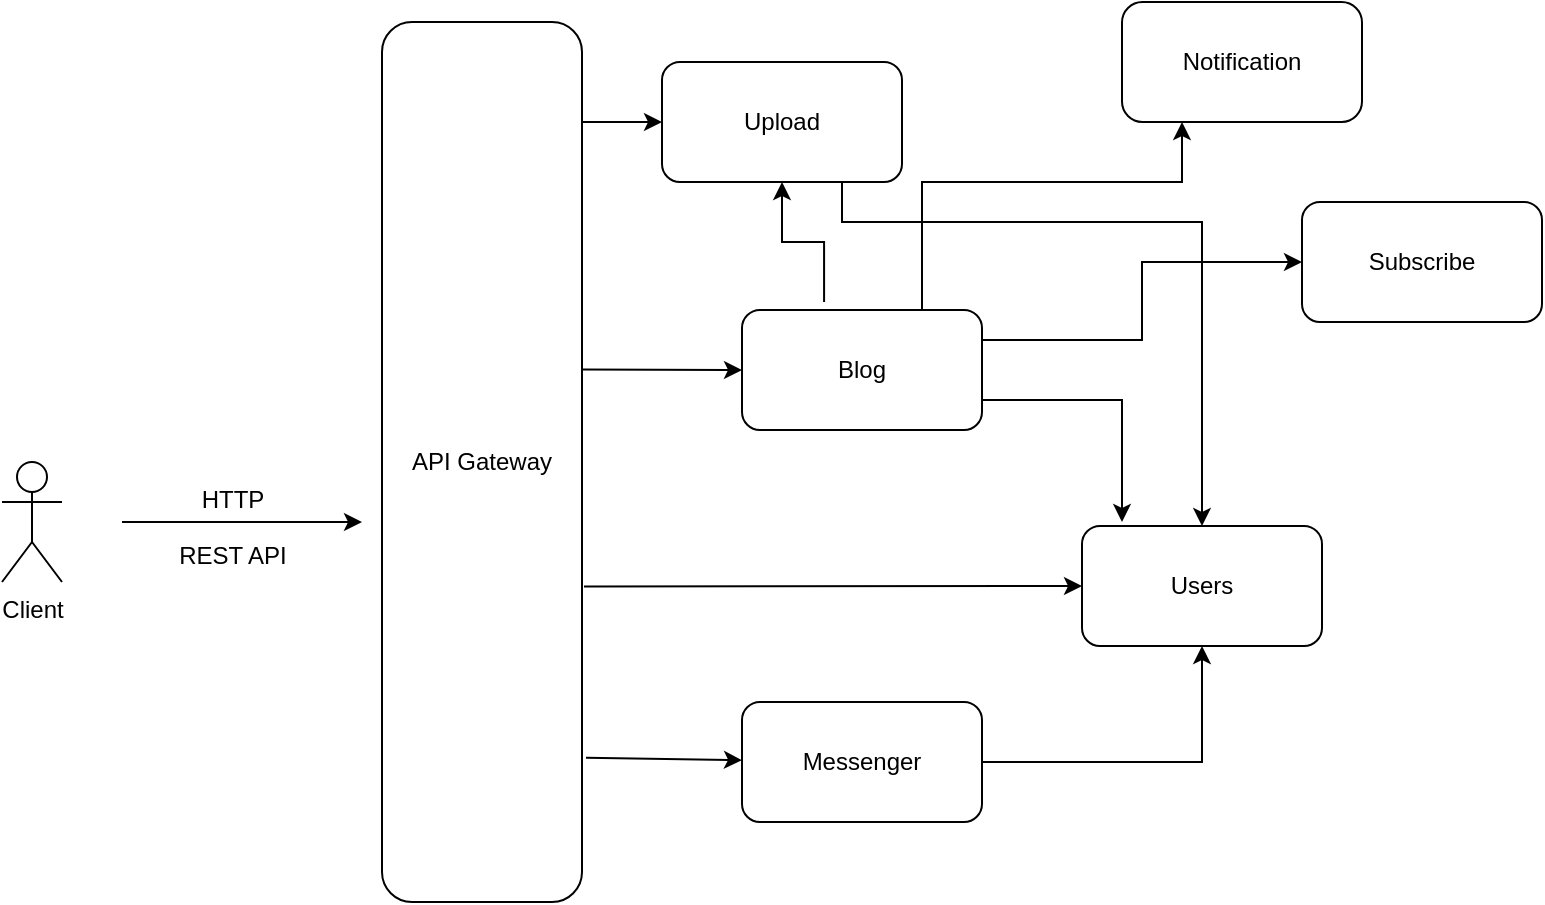 <mxfile version="20.5.3"><diagram id="iw6sP-5Eyu0kAITsj27K" name="Page-1"><mxGraphModel dx="1186" dy="758" grid="1" gridSize="10" guides="1" tooltips="1" connect="1" arrows="1" fold="1" page="1" pageScale="1" pageWidth="827" pageHeight="1169" math="0" shadow="0"><root><mxCell id="0"/><mxCell id="1" parent="0"/><mxCell id="dy9tX2ICEmzHg2rpBbQb-1" value="Users" style="rounded=1;whiteSpace=wrap;html=1;" vertex="1" parent="1"><mxGeometry x="560" y="432" width="120" height="60" as="geometry"/></mxCell><mxCell id="dy9tX2ICEmzHg2rpBbQb-2" value="Notification" style="rounded=1;whiteSpace=wrap;html=1;arcSize=17;" vertex="1" parent="1"><mxGeometry x="580" y="170" width="120" height="60" as="geometry"/></mxCell><mxCell id="dy9tX2ICEmzHg2rpBbQb-3" value="Blog" style="rounded=1;whiteSpace=wrap;html=1;" vertex="1" parent="1"><mxGeometry x="390" y="324" width="120" height="60" as="geometry"/></mxCell><mxCell id="dy9tX2ICEmzHg2rpBbQb-4" value="Messenger" style="rounded=1;whiteSpace=wrap;html=1;" vertex="1" parent="1"><mxGeometry x="390" y="520" width="120" height="60" as="geometry"/></mxCell><mxCell id="dy9tX2ICEmzHg2rpBbQb-5" value="Subscribe" style="rounded=1;whiteSpace=wrap;html=1;" vertex="1" parent="1"><mxGeometry x="670" y="270" width="120" height="60" as="geometry"/></mxCell><mxCell id="dy9tX2ICEmzHg2rpBbQb-6" value="Upload" style="rounded=1;whiteSpace=wrap;html=1;" vertex="1" parent="1"><mxGeometry x="350" y="200" width="120" height="60" as="geometry"/></mxCell><mxCell id="dy9tX2ICEmzHg2rpBbQb-10" value="API Gateway" style="rounded=1;whiteSpace=wrap;html=1;" vertex="1" parent="1"><mxGeometry x="210" y="180" width="100" height="440" as="geometry"/></mxCell><mxCell id="dy9tX2ICEmzHg2rpBbQb-11" value="" style="endArrow=classic;html=1;rounded=0;exitX=1.01;exitY=0.485;exitDx=0;exitDy=0;exitPerimeter=0;entryX=0;entryY=0.5;entryDx=0;entryDy=0;" edge="1" parent="1" target="dy9tX2ICEmzHg2rpBbQb-1"><mxGeometry width="50" height="50" relative="1" as="geometry"><mxPoint x="311" y="462.2" as="sourcePoint"/><mxPoint x="510" y="530" as="targetPoint"/></mxGeometry></mxCell><mxCell id="dy9tX2ICEmzHg2rpBbQb-12" value="" style="endArrow=classic;html=1;rounded=0;exitX=1.02;exitY=0.836;exitDx=0;exitDy=0;exitPerimeter=0;" edge="1" parent="1" source="dy9tX2ICEmzHg2rpBbQb-10" target="dy9tX2ICEmzHg2rpBbQb-4"><mxGeometry width="50" height="50" relative="1" as="geometry"><mxPoint x="460" y="550" as="sourcePoint"/><mxPoint x="510" y="500" as="targetPoint"/></mxGeometry></mxCell><mxCell id="dy9tX2ICEmzHg2rpBbQb-15" value="" style="edgeStyle=elbowEdgeStyle;elbow=vertical;endArrow=classic;html=1;rounded=0;entryX=0.25;entryY=1;entryDx=0;entryDy=0;exitX=0.75;exitY=0;exitDx=0;exitDy=0;" edge="1" parent="1" source="dy9tX2ICEmzHg2rpBbQb-3" target="dy9tX2ICEmzHg2rpBbQb-2"><mxGeometry width="50" height="50" relative="1" as="geometry"><mxPoint x="430" y="310" as="sourcePoint"/><mxPoint x="530" y="230" as="targetPoint"/><Array as="points"><mxPoint x="490" y="260"/></Array></mxGeometry></mxCell><mxCell id="dy9tX2ICEmzHg2rpBbQb-16" value="" style="edgeStyle=elbowEdgeStyle;elbow=horizontal;endArrow=classic;html=1;rounded=0;exitX=1;exitY=0.5;exitDx=0;exitDy=0;entryX=0.5;entryY=1;entryDx=0;entryDy=0;" edge="1" parent="1" source="dy9tX2ICEmzHg2rpBbQb-4" target="dy9tX2ICEmzHg2rpBbQb-1"><mxGeometry width="50" height="50" relative="1" as="geometry"><mxPoint x="600" y="600" as="sourcePoint"/><mxPoint x="650" y="550" as="targetPoint"/><Array as="points"><mxPoint x="620" y="510"/></Array></mxGeometry></mxCell><mxCell id="dy9tX2ICEmzHg2rpBbQb-17" value="" style="edgeStyle=elbowEdgeStyle;elbow=horizontal;endArrow=classic;html=1;rounded=0;exitX=1;exitY=0.25;exitDx=0;exitDy=0;entryX=0;entryY=0.5;entryDx=0;entryDy=0;" edge="1" parent="1" source="dy9tX2ICEmzHg2rpBbQb-3" target="dy9tX2ICEmzHg2rpBbQb-5"><mxGeometry width="50" height="50" relative="1" as="geometry"><mxPoint x="570" y="350" as="sourcePoint"/><mxPoint x="620" y="300" as="targetPoint"/></mxGeometry></mxCell><mxCell id="dy9tX2ICEmzHg2rpBbQb-20" value="" style="edgeStyle=elbowEdgeStyle;elbow=horizontal;endArrow=classic;html=1;rounded=0;exitX=1;exitY=0.75;exitDx=0;exitDy=0;" edge="1" parent="1" source="dy9tX2ICEmzHg2rpBbQb-3"><mxGeometry width="50" height="50" relative="1" as="geometry"><mxPoint x="460" y="550" as="sourcePoint"/><mxPoint x="580" y="430" as="targetPoint"/><Array as="points"><mxPoint x="580" y="400"/></Array></mxGeometry></mxCell><mxCell id="dy9tX2ICEmzHg2rpBbQb-22" value="" style="edgeStyle=elbowEdgeStyle;elbow=vertical;endArrow=classic;html=1;rounded=0;entryX=0.5;entryY=1;entryDx=0;entryDy=0;exitX=0.342;exitY=-0.067;exitDx=0;exitDy=0;exitPerimeter=0;" edge="1" parent="1" source="dy9tX2ICEmzHg2rpBbQb-3" target="dy9tX2ICEmzHg2rpBbQb-6"><mxGeometry width="50" height="50" relative="1" as="geometry"><mxPoint x="430" y="310" as="sourcePoint"/><mxPoint x="410" y="250" as="targetPoint"/></mxGeometry></mxCell><mxCell id="dy9tX2ICEmzHg2rpBbQb-23" value="" style="endArrow=classic;html=1;rounded=0;exitX=1;exitY=0.395;exitDx=0;exitDy=0;exitPerimeter=0;entryX=0;entryY=0.5;entryDx=0;entryDy=0;" edge="1" parent="1" source="dy9tX2ICEmzHg2rpBbQb-10" target="dy9tX2ICEmzHg2rpBbQb-3"><mxGeometry width="50" height="50" relative="1" as="geometry"><mxPoint x="330" y="410" as="sourcePoint"/><mxPoint x="380" y="360" as="targetPoint"/></mxGeometry></mxCell><mxCell id="dy9tX2ICEmzHg2rpBbQb-24" value="" style="endArrow=classic;html=1;rounded=0;" edge="1" parent="1"><mxGeometry width="50" height="50" relative="1" as="geometry"><mxPoint x="80" y="430" as="sourcePoint"/><mxPoint x="200" y="430" as="targetPoint"/></mxGeometry></mxCell><mxCell id="dy9tX2ICEmzHg2rpBbQb-26" value="Client" style="shape=umlActor;verticalLabelPosition=bottom;verticalAlign=top;html=1;outlineConnect=0;" vertex="1" parent="1"><mxGeometry x="20" y="400" width="30" height="60" as="geometry"/></mxCell><mxCell id="dy9tX2ICEmzHg2rpBbQb-27" value="HTTP" style="text;html=1;align=center;verticalAlign=middle;resizable=0;points=[];autosize=1;strokeColor=none;fillColor=none;" vertex="1" parent="1"><mxGeometry x="110" y="404" width="50" height="30" as="geometry"/></mxCell><mxCell id="dy9tX2ICEmzHg2rpBbQb-28" value="REST API" style="text;html=1;align=center;verticalAlign=middle;resizable=0;points=[];autosize=1;strokeColor=none;fillColor=none;" vertex="1" parent="1"><mxGeometry x="95" y="432" width="80" height="30" as="geometry"/></mxCell><mxCell id="dy9tX2ICEmzHg2rpBbQb-29" value="" style="endArrow=classic;html=1;rounded=0;entryX=0;entryY=0.5;entryDx=0;entryDy=0;" edge="1" parent="1" target="dy9tX2ICEmzHg2rpBbQb-6"><mxGeometry width="50" height="50" relative="1" as="geometry"><mxPoint x="310" y="230" as="sourcePoint"/><mxPoint x="360" y="190" as="targetPoint"/></mxGeometry></mxCell><mxCell id="dy9tX2ICEmzHg2rpBbQb-31" value="" style="edgeStyle=elbowEdgeStyle;elbow=vertical;endArrow=classic;html=1;rounded=0;entryX=0.5;entryY=0;entryDx=0;entryDy=0;exitX=0.75;exitY=1;exitDx=0;exitDy=0;" edge="1" parent="1" source="dy9tX2ICEmzHg2rpBbQb-6" target="dy9tX2ICEmzHg2rpBbQb-1"><mxGeometry width="50" height="50" relative="1" as="geometry"><mxPoint x="390" y="420" as="sourcePoint"/><mxPoint x="440" y="370" as="targetPoint"/><Array as="points"><mxPoint x="540" y="280"/></Array></mxGeometry></mxCell></root></mxGraphModel></diagram></mxfile>